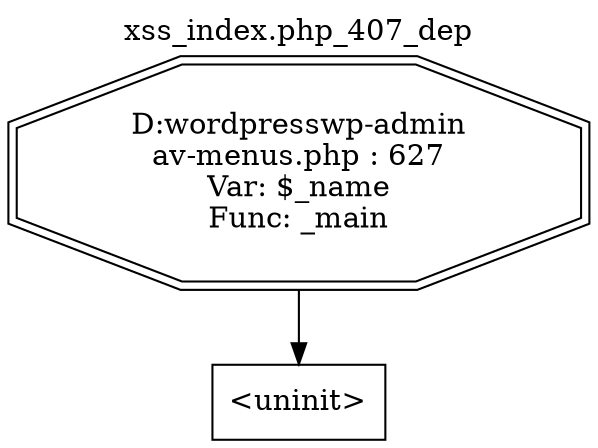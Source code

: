 digraph cfg {
  label="xss_index.php_407_dep";
  labelloc=t;
  n1 [shape=doubleoctagon, label="D:\wordpress\wp-admin\nav-menus.php : 627\nVar: $_name\nFunc: _main\n"];
  n2 [shape=box, label="<uninit>"];
  n1 -> n2;
}
